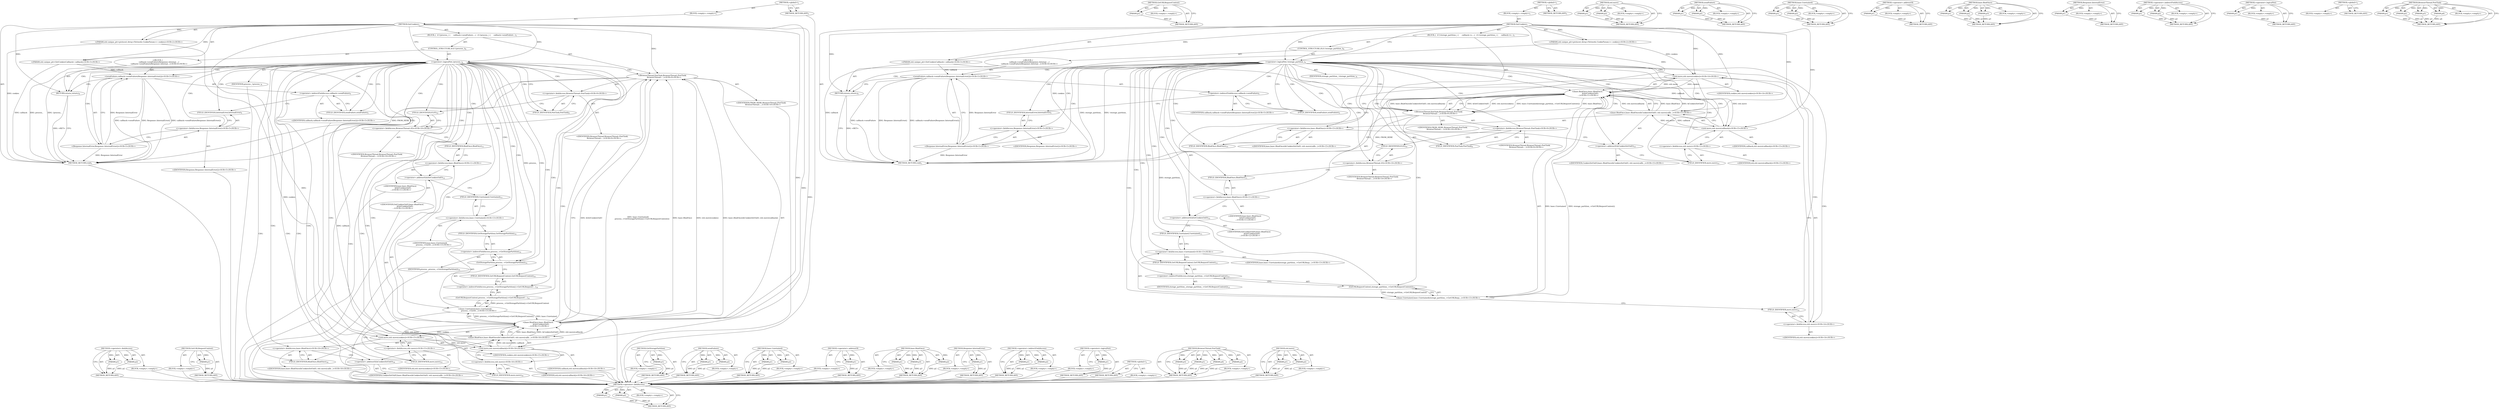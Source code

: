 digraph "BrowserThread.PostTask" {
vulnerable_105 [label=<(METHOD,&lt;operator&gt;.fieldAccess)>];
vulnerable_106 [label=<(PARAM,p1)>];
vulnerable_107 [label=<(PARAM,p2)>];
vulnerable_108 [label=<(BLOCK,&lt;empty&gt;,&lt;empty&gt;)>];
vulnerable_109 [label=<(METHOD_RETURN,ANY)>];
vulnerable_132 [label=<(METHOD,GetURLRequestContext)>];
vulnerable_133 [label=<(PARAM,p1)>];
vulnerable_134 [label=<(BLOCK,&lt;empty&gt;,&lt;empty&gt;)>];
vulnerable_135 [label=<(METHOD_RETURN,ANY)>];
vulnerable_6 [label=<(METHOD,&lt;global&gt;)<SUB>1</SUB>>];
vulnerable_7 [label=<(BLOCK,&lt;empty&gt;,&lt;empty&gt;)<SUB>1</SUB>>];
vulnerable_8 [label=<(METHOD,SetCookies)<SUB>1</SUB>>];
vulnerable_9 [label="<(PARAM,std::unique_ptr&lt;protocol::Array&lt;Network::CookieParam&gt;&gt; cookies)<SUB>2</SUB>>"];
vulnerable_10 [label="<(PARAM,std::unique_ptr&lt;SetCookiesCallback&gt; callback)<SUB>3</SUB>>"];
vulnerable_11 [label=<(BLOCK,{
  if (!process_) {
     callback-&gt;sendFailure...,{
  if (!process_) {
     callback-&gt;sendFailure...)<SUB>3</SUB>>];
vulnerable_12 [label=<(CONTROL_STRUCTURE,IF,if (!process_))<SUB>4</SUB>>];
vulnerable_13 [label=<(&lt;operator&gt;.logicalNot,!process_)<SUB>4</SUB>>];
vulnerable_14 [label=<(IDENTIFIER,process_,!process_)<SUB>4</SUB>>];
vulnerable_15 [label="<(BLOCK,{
     callback-&gt;sendFailure(Response::Internal...,{
     callback-&gt;sendFailure(Response::Internal...)<SUB>4</SUB>>"];
vulnerable_16 [label="<(sendFailure,callback-&gt;sendFailure(Response::InternalError()))<SUB>5</SUB>>"];
vulnerable_17 [label=<(&lt;operator&gt;.indirectFieldAccess,callback-&gt;sendFailure)<SUB>5</SUB>>];
vulnerable_18 [label="<(IDENTIFIER,callback,callback-&gt;sendFailure(Response::InternalError()))<SUB>5</SUB>>"];
vulnerable_19 [label=<(FIELD_IDENTIFIER,sendFailure,sendFailure)<SUB>5</SUB>>];
vulnerable_20 [label="<(Response.InternalError,Response::InternalError())<SUB>5</SUB>>"];
vulnerable_21 [label="<(&lt;operator&gt;.fieldAccess,Response::InternalError)<SUB>5</SUB>>"];
vulnerable_22 [label="<(IDENTIFIER,Response,Response::InternalError())<SUB>5</SUB>>"];
vulnerable_23 [label=<(FIELD_IDENTIFIER,InternalError,InternalError)<SUB>5</SUB>>];
vulnerable_24 [label=<(RETURN,return;,return;)<SUB>6</SUB>>];
vulnerable_25 [label="<(BrowserThread.PostTask,BrowserThread::PostTask(
       BrowserThread::...)<SUB>9</SUB>>"];
vulnerable_26 [label="<(&lt;operator&gt;.fieldAccess,BrowserThread::PostTask)<SUB>9</SUB>>"];
vulnerable_27 [label="<(IDENTIFIER,BrowserThread,BrowserThread::PostTask(
       BrowserThread::...)<SUB>9</SUB>>"];
vulnerable_28 [label=<(FIELD_IDENTIFIER,PostTask,PostTask)<SUB>9</SUB>>];
vulnerable_29 [label="<(&lt;operator&gt;.fieldAccess,BrowserThread::IO)<SUB>10</SUB>>"];
vulnerable_30 [label="<(IDENTIFIER,BrowserThread,BrowserThread::PostTask(
       BrowserThread::...)<SUB>10</SUB>>"];
vulnerable_31 [label=<(FIELD_IDENTIFIER,IO,IO)<SUB>10</SUB>>];
vulnerable_32 [label="<(IDENTIFIER,FROM_HERE,BrowserThread::PostTask(
       BrowserThread::...)<SUB>10</SUB>>"];
vulnerable_33 [label="<(base.BindOnce,base::BindOnce(
           &amp;SetCookiesOnIO,
   ...)<SUB>11</SUB>>"];
vulnerable_34 [label="<(&lt;operator&gt;.fieldAccess,base::BindOnce)<SUB>11</SUB>>"];
vulnerable_35 [label="<(IDENTIFIER,base,base::BindOnce(
           &amp;SetCookiesOnIO,
   ...)<SUB>11</SUB>>"];
vulnerable_36 [label=<(FIELD_IDENTIFIER,BindOnce,BindOnce)<SUB>11</SUB>>];
vulnerable_37 [label=<(&lt;operator&gt;.addressOf,&amp;SetCookiesOnIO)<SUB>12</SUB>>];
vulnerable_38 [label="<(IDENTIFIER,SetCookiesOnIO,base::BindOnce(
           &amp;SetCookiesOnIO,
   ...)<SUB>12</SUB>>"];
vulnerable_39 [label="<(base.Unretained,base::Unretained(
              process_-&gt;GetSt...)<SUB>13</SUB>>"];
vulnerable_40 [label="<(&lt;operator&gt;.fieldAccess,base::Unretained)<SUB>13</SUB>>"];
vulnerable_41 [label="<(IDENTIFIER,base,base::Unretained(
              process_-&gt;GetSt...)<SUB>13</SUB>>"];
vulnerable_42 [label=<(FIELD_IDENTIFIER,Unretained,Unretained)<SUB>13</SUB>>];
vulnerable_43 [label=<(GetURLRequestContext,process_-&gt;GetStoragePartition()-&gt;GetURLRequestC...)<SUB>14</SUB>>];
vulnerable_44 [label=<(&lt;operator&gt;.indirectFieldAccess,process_-&gt;GetStoragePartition()-&gt;GetURLRequestC...)<SUB>14</SUB>>];
vulnerable_45 [label=<(GetStoragePartition,process_-&gt;GetStoragePartition())<SUB>14</SUB>>];
vulnerable_46 [label=<(&lt;operator&gt;.indirectFieldAccess,process_-&gt;GetStoragePartition)<SUB>14</SUB>>];
vulnerable_47 [label=<(IDENTIFIER,process_,process_-&gt;GetStoragePartition())<SUB>14</SUB>>];
vulnerable_48 [label=<(FIELD_IDENTIFIER,GetStoragePartition,GetStoragePartition)<SUB>14</SUB>>];
vulnerable_49 [label=<(FIELD_IDENTIFIER,GetURLRequestContext,GetURLRequestContext)<SUB>14</SUB>>];
vulnerable_50 [label="<(std.move,std::move(cookies))<SUB>15</SUB>>"];
vulnerable_51 [label="<(&lt;operator&gt;.fieldAccess,std::move)<SUB>15</SUB>>"];
vulnerable_52 [label="<(IDENTIFIER,std,std::move(cookies))<SUB>15</SUB>>"];
vulnerable_53 [label=<(FIELD_IDENTIFIER,move,move)<SUB>15</SUB>>];
vulnerable_54 [label="<(IDENTIFIER,cookies,std::move(cookies))<SUB>15</SUB>>"];
vulnerable_55 [label="<(base.BindOnce,base::BindOnce(&amp;CookiesSetOnIO, std::move(callb...)<SUB>16</SUB>>"];
vulnerable_56 [label="<(&lt;operator&gt;.fieldAccess,base::BindOnce)<SUB>16</SUB>>"];
vulnerable_57 [label="<(IDENTIFIER,base,base::BindOnce(&amp;CookiesSetOnIO, std::move(callb...)<SUB>16</SUB>>"];
vulnerable_58 [label=<(FIELD_IDENTIFIER,BindOnce,BindOnce)<SUB>16</SUB>>];
vulnerable_59 [label=<(&lt;operator&gt;.addressOf,&amp;CookiesSetOnIO)<SUB>16</SUB>>];
vulnerable_60 [label="<(IDENTIFIER,CookiesSetOnIO,base::BindOnce(&amp;CookiesSetOnIO, std::move(callb...)<SUB>16</SUB>>"];
vulnerable_61 [label="<(std.move,std::move(callback))<SUB>16</SUB>>"];
vulnerable_62 [label="<(&lt;operator&gt;.fieldAccess,std::move)<SUB>16</SUB>>"];
vulnerable_63 [label="<(IDENTIFIER,std,std::move(callback))<SUB>16</SUB>>"];
vulnerable_64 [label=<(FIELD_IDENTIFIER,move,move)<SUB>16</SUB>>];
vulnerable_65 [label="<(IDENTIFIER,callback,std::move(callback))<SUB>16</SUB>>"];
vulnerable_66 [label=<(METHOD_RETURN,void)<SUB>1</SUB>>];
vulnerable_68 [label=<(METHOD_RETURN,ANY)<SUB>1</SUB>>];
vulnerable_136 [label=<(METHOD,GetStoragePartition)>];
vulnerable_137 [label=<(PARAM,p1)>];
vulnerable_138 [label=<(BLOCK,&lt;empty&gt;,&lt;empty&gt;)>];
vulnerable_139 [label=<(METHOD_RETURN,ANY)>];
vulnerable_91 [label=<(METHOD,sendFailure)>];
vulnerable_92 [label=<(PARAM,p1)>];
vulnerable_93 [label=<(PARAM,p2)>];
vulnerable_94 [label=<(BLOCK,&lt;empty&gt;,&lt;empty&gt;)>];
vulnerable_95 [label=<(METHOD_RETURN,ANY)>];
vulnerable_127 [label=<(METHOD,base.Unretained)>];
vulnerable_128 [label=<(PARAM,p1)>];
vulnerable_129 [label=<(PARAM,p2)>];
vulnerable_130 [label=<(BLOCK,&lt;empty&gt;,&lt;empty&gt;)>];
vulnerable_131 [label=<(METHOD_RETURN,ANY)>];
vulnerable_123 [label=<(METHOD,&lt;operator&gt;.addressOf)>];
vulnerable_124 [label=<(PARAM,p1)>];
vulnerable_125 [label=<(BLOCK,&lt;empty&gt;,&lt;empty&gt;)>];
vulnerable_126 [label=<(METHOD_RETURN,ANY)>];
vulnerable_117 [label=<(METHOD,base.BindOnce)>];
vulnerable_118 [label=<(PARAM,p1)>];
vulnerable_119 [label=<(PARAM,p2)>];
vulnerable_120 [label=<(PARAM,p3)>];
vulnerable_121 [label=<(BLOCK,&lt;empty&gt;,&lt;empty&gt;)>];
vulnerable_122 [label=<(METHOD_RETURN,ANY)>];
vulnerable_101 [label=<(METHOD,Response.InternalError)>];
vulnerable_102 [label=<(PARAM,p1)>];
vulnerable_103 [label=<(BLOCK,&lt;empty&gt;,&lt;empty&gt;)>];
vulnerable_104 [label=<(METHOD_RETURN,ANY)>];
vulnerable_96 [label=<(METHOD,&lt;operator&gt;.indirectFieldAccess)>];
vulnerable_97 [label=<(PARAM,p1)>];
vulnerable_98 [label=<(PARAM,p2)>];
vulnerable_99 [label=<(BLOCK,&lt;empty&gt;,&lt;empty&gt;)>];
vulnerable_100 [label=<(METHOD_RETURN,ANY)>];
vulnerable_87 [label=<(METHOD,&lt;operator&gt;.logicalNot)>];
vulnerable_88 [label=<(PARAM,p1)>];
vulnerable_89 [label=<(BLOCK,&lt;empty&gt;,&lt;empty&gt;)>];
vulnerable_90 [label=<(METHOD_RETURN,ANY)>];
vulnerable_81 [label=<(METHOD,&lt;global&gt;)<SUB>1</SUB>>];
vulnerable_82 [label=<(BLOCK,&lt;empty&gt;,&lt;empty&gt;)>];
vulnerable_83 [label=<(METHOD_RETURN,ANY)>];
vulnerable_110 [label=<(METHOD,BrowserThread.PostTask)>];
vulnerable_111 [label=<(PARAM,p1)>];
vulnerable_112 [label=<(PARAM,p2)>];
vulnerable_113 [label=<(PARAM,p3)>];
vulnerable_114 [label=<(PARAM,p4)>];
vulnerable_115 [label=<(BLOCK,&lt;empty&gt;,&lt;empty&gt;)>];
vulnerable_116 [label=<(METHOD_RETURN,ANY)>];
vulnerable_140 [label=<(METHOD,std.move)>];
vulnerable_141 [label=<(PARAM,p1)>];
vulnerable_142 [label=<(PARAM,p2)>];
vulnerable_143 [label=<(BLOCK,&lt;empty&gt;,&lt;empty&gt;)>];
vulnerable_144 [label=<(METHOD_RETURN,ANY)>];
fixed_102 [label=<(METHOD,&lt;operator&gt;.fieldAccess)>];
fixed_103 [label=<(PARAM,p1)>];
fixed_104 [label=<(PARAM,p2)>];
fixed_105 [label=<(BLOCK,&lt;empty&gt;,&lt;empty&gt;)>];
fixed_106 [label=<(METHOD_RETURN,ANY)>];
fixed_129 [label=<(METHOD,GetURLRequestContext)>];
fixed_130 [label=<(PARAM,p1)>];
fixed_131 [label=<(BLOCK,&lt;empty&gt;,&lt;empty&gt;)>];
fixed_132 [label=<(METHOD_RETURN,ANY)>];
fixed_6 [label=<(METHOD,&lt;global&gt;)<SUB>1</SUB>>];
fixed_7 [label=<(BLOCK,&lt;empty&gt;,&lt;empty&gt;)<SUB>1</SUB>>];
fixed_8 [label=<(METHOD,SetCookies)<SUB>1</SUB>>];
fixed_9 [label="<(PARAM,std::unique_ptr&lt;protocol::Array&lt;Network::CookieParam&gt;&gt; cookies)<SUB>2</SUB>>"];
fixed_10 [label="<(PARAM,std::unique_ptr&lt;SetCookiesCallback&gt; callback)<SUB>3</SUB>>"];
fixed_11 [label=<(BLOCK,{
  if (!storage_partition_) {
     callback-&gt;s...,{
  if (!storage_partition_) {
     callback-&gt;s...)<SUB>3</SUB>>];
fixed_12 [label=<(CONTROL_STRUCTURE,IF,if (!storage_partition_))<SUB>4</SUB>>];
fixed_13 [label=<(&lt;operator&gt;.logicalNot,!storage_partition_)<SUB>4</SUB>>];
fixed_14 [label=<(IDENTIFIER,storage_partition_,!storage_partition_)<SUB>4</SUB>>];
fixed_15 [label="<(BLOCK,{
     callback-&gt;sendFailure(Response::Internal...,{
     callback-&gt;sendFailure(Response::Internal...)<SUB>4</SUB>>"];
fixed_16 [label="<(sendFailure,callback-&gt;sendFailure(Response::InternalError()))<SUB>5</SUB>>"];
fixed_17 [label=<(&lt;operator&gt;.indirectFieldAccess,callback-&gt;sendFailure)<SUB>5</SUB>>];
fixed_18 [label="<(IDENTIFIER,callback,callback-&gt;sendFailure(Response::InternalError()))<SUB>5</SUB>>"];
fixed_19 [label=<(FIELD_IDENTIFIER,sendFailure,sendFailure)<SUB>5</SUB>>];
fixed_20 [label="<(Response.InternalError,Response::InternalError())<SUB>5</SUB>>"];
fixed_21 [label="<(&lt;operator&gt;.fieldAccess,Response::InternalError)<SUB>5</SUB>>"];
fixed_22 [label="<(IDENTIFIER,Response,Response::InternalError())<SUB>5</SUB>>"];
fixed_23 [label=<(FIELD_IDENTIFIER,InternalError,InternalError)<SUB>5</SUB>>];
fixed_24 [label=<(RETURN,return;,return;)<SUB>6</SUB>>];
fixed_25 [label="<(BrowserThread.PostTask,BrowserThread::PostTask(
       BrowserThread::...)<SUB>9</SUB>>"];
fixed_26 [label="<(&lt;operator&gt;.fieldAccess,BrowserThread::PostTask)<SUB>9</SUB>>"];
fixed_27 [label="<(IDENTIFIER,BrowserThread,BrowserThread::PostTask(
       BrowserThread::...)<SUB>9</SUB>>"];
fixed_28 [label=<(FIELD_IDENTIFIER,PostTask,PostTask)<SUB>9</SUB>>];
fixed_29 [label="<(&lt;operator&gt;.fieldAccess,BrowserThread::IO)<SUB>10</SUB>>"];
fixed_30 [label="<(IDENTIFIER,BrowserThread,BrowserThread::PostTask(
       BrowserThread::...)<SUB>10</SUB>>"];
fixed_31 [label=<(FIELD_IDENTIFIER,IO,IO)<SUB>10</SUB>>];
fixed_32 [label="<(IDENTIFIER,FROM_HERE,BrowserThread::PostTask(
       BrowserThread::...)<SUB>10</SUB>>"];
fixed_33 [label="<(base.BindOnce,base::BindOnce(
           &amp;SetCookiesOnIO,
   ...)<SUB>11</SUB>>"];
fixed_34 [label="<(&lt;operator&gt;.fieldAccess,base::BindOnce)<SUB>11</SUB>>"];
fixed_35 [label="<(IDENTIFIER,base,base::BindOnce(
           &amp;SetCookiesOnIO,
   ...)<SUB>11</SUB>>"];
fixed_36 [label=<(FIELD_IDENTIFIER,BindOnce,BindOnce)<SUB>11</SUB>>];
fixed_37 [label=<(&lt;operator&gt;.addressOf,&amp;SetCookiesOnIO)<SUB>12</SUB>>];
fixed_38 [label="<(IDENTIFIER,SetCookiesOnIO,base::BindOnce(
           &amp;SetCookiesOnIO,
   ...)<SUB>12</SUB>>"];
fixed_39 [label="<(base.Unretained,base::Unretained(storage_partition_-&gt;GetURLRequ...)<SUB>13</SUB>>"];
fixed_40 [label="<(&lt;operator&gt;.fieldAccess,base::Unretained)<SUB>13</SUB>>"];
fixed_41 [label="<(IDENTIFIER,base,base::Unretained(storage_partition_-&gt;GetURLRequ...)<SUB>13</SUB>>"];
fixed_42 [label=<(FIELD_IDENTIFIER,Unretained,Unretained)<SUB>13</SUB>>];
fixed_43 [label=<(GetURLRequestContext,storage_partition_-&gt;GetURLRequestContext())<SUB>13</SUB>>];
fixed_44 [label=<(&lt;operator&gt;.indirectFieldAccess,storage_partition_-&gt;GetURLRequestContext)<SUB>13</SUB>>];
fixed_45 [label=<(IDENTIFIER,storage_partition_,storage_partition_-&gt;GetURLRequestContext())<SUB>13</SUB>>];
fixed_46 [label=<(FIELD_IDENTIFIER,GetURLRequestContext,GetURLRequestContext)<SUB>13</SUB>>];
fixed_47 [label="<(std.move,std::move(cookies))<SUB>14</SUB>>"];
fixed_48 [label="<(&lt;operator&gt;.fieldAccess,std::move)<SUB>14</SUB>>"];
fixed_49 [label="<(IDENTIFIER,std,std::move(cookies))<SUB>14</SUB>>"];
fixed_50 [label=<(FIELD_IDENTIFIER,move,move)<SUB>14</SUB>>];
fixed_51 [label="<(IDENTIFIER,cookies,std::move(cookies))<SUB>14</SUB>>"];
fixed_52 [label="<(base.BindOnce,base::BindOnce(&amp;CookiesSetOnIO, std::move(callb...)<SUB>15</SUB>>"];
fixed_53 [label="<(&lt;operator&gt;.fieldAccess,base::BindOnce)<SUB>15</SUB>>"];
fixed_54 [label="<(IDENTIFIER,base,base::BindOnce(&amp;CookiesSetOnIO, std::move(callb...)<SUB>15</SUB>>"];
fixed_55 [label=<(FIELD_IDENTIFIER,BindOnce,BindOnce)<SUB>15</SUB>>];
fixed_56 [label=<(&lt;operator&gt;.addressOf,&amp;CookiesSetOnIO)<SUB>15</SUB>>];
fixed_57 [label="<(IDENTIFIER,CookiesSetOnIO,base::BindOnce(&amp;CookiesSetOnIO, std::move(callb...)<SUB>15</SUB>>"];
fixed_58 [label="<(std.move,std::move(callback))<SUB>15</SUB>>"];
fixed_59 [label="<(&lt;operator&gt;.fieldAccess,std::move)<SUB>15</SUB>>"];
fixed_60 [label="<(IDENTIFIER,std,std::move(callback))<SUB>15</SUB>>"];
fixed_61 [label=<(FIELD_IDENTIFIER,move,move)<SUB>15</SUB>>];
fixed_62 [label="<(IDENTIFIER,callback,std::move(callback))<SUB>15</SUB>>"];
fixed_63 [label=<(METHOD_RETURN,void)<SUB>1</SUB>>];
fixed_65 [label=<(METHOD_RETURN,ANY)<SUB>1</SUB>>];
fixed_133 [label=<(METHOD,std.move)>];
fixed_134 [label=<(PARAM,p1)>];
fixed_135 [label=<(PARAM,p2)>];
fixed_136 [label=<(BLOCK,&lt;empty&gt;,&lt;empty&gt;)>];
fixed_137 [label=<(METHOD_RETURN,ANY)>];
fixed_88 [label=<(METHOD,sendFailure)>];
fixed_89 [label=<(PARAM,p1)>];
fixed_90 [label=<(PARAM,p2)>];
fixed_91 [label=<(BLOCK,&lt;empty&gt;,&lt;empty&gt;)>];
fixed_92 [label=<(METHOD_RETURN,ANY)>];
fixed_124 [label=<(METHOD,base.Unretained)>];
fixed_125 [label=<(PARAM,p1)>];
fixed_126 [label=<(PARAM,p2)>];
fixed_127 [label=<(BLOCK,&lt;empty&gt;,&lt;empty&gt;)>];
fixed_128 [label=<(METHOD_RETURN,ANY)>];
fixed_120 [label=<(METHOD,&lt;operator&gt;.addressOf)>];
fixed_121 [label=<(PARAM,p1)>];
fixed_122 [label=<(BLOCK,&lt;empty&gt;,&lt;empty&gt;)>];
fixed_123 [label=<(METHOD_RETURN,ANY)>];
fixed_114 [label=<(METHOD,base.BindOnce)>];
fixed_115 [label=<(PARAM,p1)>];
fixed_116 [label=<(PARAM,p2)>];
fixed_117 [label=<(PARAM,p3)>];
fixed_118 [label=<(BLOCK,&lt;empty&gt;,&lt;empty&gt;)>];
fixed_119 [label=<(METHOD_RETURN,ANY)>];
fixed_98 [label=<(METHOD,Response.InternalError)>];
fixed_99 [label=<(PARAM,p1)>];
fixed_100 [label=<(BLOCK,&lt;empty&gt;,&lt;empty&gt;)>];
fixed_101 [label=<(METHOD_RETURN,ANY)>];
fixed_93 [label=<(METHOD,&lt;operator&gt;.indirectFieldAccess)>];
fixed_94 [label=<(PARAM,p1)>];
fixed_95 [label=<(PARAM,p2)>];
fixed_96 [label=<(BLOCK,&lt;empty&gt;,&lt;empty&gt;)>];
fixed_97 [label=<(METHOD_RETURN,ANY)>];
fixed_84 [label=<(METHOD,&lt;operator&gt;.logicalNot)>];
fixed_85 [label=<(PARAM,p1)>];
fixed_86 [label=<(BLOCK,&lt;empty&gt;,&lt;empty&gt;)>];
fixed_87 [label=<(METHOD_RETURN,ANY)>];
fixed_78 [label=<(METHOD,&lt;global&gt;)<SUB>1</SUB>>];
fixed_79 [label=<(BLOCK,&lt;empty&gt;,&lt;empty&gt;)>];
fixed_80 [label=<(METHOD_RETURN,ANY)>];
fixed_107 [label=<(METHOD,BrowserThread.PostTask)>];
fixed_108 [label=<(PARAM,p1)>];
fixed_109 [label=<(PARAM,p2)>];
fixed_110 [label=<(PARAM,p3)>];
fixed_111 [label=<(PARAM,p4)>];
fixed_112 [label=<(BLOCK,&lt;empty&gt;,&lt;empty&gt;)>];
fixed_113 [label=<(METHOD_RETURN,ANY)>];
vulnerable_105 -> vulnerable_106  [key=0, label="AST: "];
vulnerable_105 -> vulnerable_106  [key=1, label="DDG: "];
vulnerable_105 -> vulnerable_108  [key=0, label="AST: "];
vulnerable_105 -> vulnerable_107  [key=0, label="AST: "];
vulnerable_105 -> vulnerable_107  [key=1, label="DDG: "];
vulnerable_105 -> vulnerable_109  [key=0, label="AST: "];
vulnerable_105 -> vulnerable_109  [key=1, label="CFG: "];
vulnerable_106 -> vulnerable_109  [key=0, label="DDG: p1"];
vulnerable_107 -> vulnerable_109  [key=0, label="DDG: p2"];
vulnerable_108 -> fixed_102  [key=0];
vulnerable_109 -> fixed_102  [key=0];
vulnerable_132 -> vulnerable_133  [key=0, label="AST: "];
vulnerable_132 -> vulnerable_133  [key=1, label="DDG: "];
vulnerable_132 -> vulnerable_134  [key=0, label="AST: "];
vulnerable_132 -> vulnerable_135  [key=0, label="AST: "];
vulnerable_132 -> vulnerable_135  [key=1, label="CFG: "];
vulnerable_133 -> vulnerable_135  [key=0, label="DDG: p1"];
vulnerable_134 -> fixed_102  [key=0];
vulnerable_135 -> fixed_102  [key=0];
vulnerable_6 -> vulnerable_7  [key=0, label="AST: "];
vulnerable_6 -> vulnerable_68  [key=0, label="AST: "];
vulnerable_6 -> vulnerable_68  [key=1, label="CFG: "];
vulnerable_7 -> vulnerable_8  [key=0, label="AST: "];
vulnerable_8 -> vulnerable_9  [key=0, label="AST: "];
vulnerable_8 -> vulnerable_9  [key=1, label="DDG: "];
vulnerable_8 -> vulnerable_10  [key=0, label="AST: "];
vulnerable_8 -> vulnerable_10  [key=1, label="DDG: "];
vulnerable_8 -> vulnerable_11  [key=0, label="AST: "];
vulnerable_8 -> vulnerable_66  [key=0, label="AST: "];
vulnerable_8 -> vulnerable_13  [key=0, label="CFG: "];
vulnerable_8 -> vulnerable_13  [key=1, label="DDG: "];
vulnerable_8 -> vulnerable_25  [key=0, label="DDG: "];
vulnerable_8 -> vulnerable_24  [key=0, label="DDG: "];
vulnerable_8 -> vulnerable_33  [key=0, label="DDG: "];
vulnerable_8 -> vulnerable_50  [key=0, label="DDG: "];
vulnerable_8 -> vulnerable_55  [key=0, label="DDG: "];
vulnerable_8 -> vulnerable_61  [key=0, label="DDG: "];
vulnerable_9 -> vulnerable_66  [key=0, label="DDG: cookies"];
vulnerable_9 -> vulnerable_50  [key=0, label="DDG: cookies"];
vulnerable_10 -> vulnerable_66  [key=0, label="DDG: callback"];
vulnerable_10 -> vulnerable_16  [key=0, label="DDG: callback"];
vulnerable_10 -> vulnerable_61  [key=0, label="DDG: callback"];
vulnerable_11 -> vulnerable_12  [key=0, label="AST: "];
vulnerable_11 -> vulnerable_25  [key=0, label="AST: "];
vulnerable_12 -> vulnerable_13  [key=0, label="AST: "];
vulnerable_12 -> vulnerable_15  [key=0, label="AST: "];
vulnerable_13 -> vulnerable_14  [key=0, label="AST: "];
vulnerable_13 -> vulnerable_19  [key=0, label="CFG: "];
vulnerable_13 -> vulnerable_19  [key=1, label="CDG: "];
vulnerable_13 -> vulnerable_28  [key=0, label="CFG: "];
vulnerable_13 -> vulnerable_28  [key=1, label="CDG: "];
vulnerable_13 -> vulnerable_66  [key=0, label="DDG: process_"];
vulnerable_13 -> vulnerable_66  [key=1, label="DDG: !process_"];
vulnerable_13 -> vulnerable_45  [key=0, label="DDG: process_"];
vulnerable_13 -> vulnerable_45  [key=1, label="CDG: "];
vulnerable_13 -> vulnerable_17  [key=0, label="CDG: "];
vulnerable_13 -> vulnerable_34  [key=0, label="CDG: "];
vulnerable_13 -> vulnerable_21  [key=0, label="CDG: "];
vulnerable_13 -> vulnerable_48  [key=0, label="CDG: "];
vulnerable_13 -> vulnerable_49  [key=0, label="CDG: "];
vulnerable_13 -> vulnerable_26  [key=0, label="CDG: "];
vulnerable_13 -> vulnerable_64  [key=0, label="CDG: "];
vulnerable_13 -> vulnerable_42  [key=0, label="CDG: "];
vulnerable_13 -> vulnerable_51  [key=0, label="CDG: "];
vulnerable_13 -> vulnerable_37  [key=0, label="CDG: "];
vulnerable_13 -> vulnerable_46  [key=0, label="CDG: "];
vulnerable_13 -> vulnerable_20  [key=0, label="CDG: "];
vulnerable_13 -> vulnerable_25  [key=0, label="CDG: "];
vulnerable_13 -> vulnerable_56  [key=0, label="CDG: "];
vulnerable_13 -> vulnerable_40  [key=0, label="CDG: "];
vulnerable_13 -> vulnerable_29  [key=0, label="CDG: "];
vulnerable_13 -> vulnerable_50  [key=0, label="CDG: "];
vulnerable_13 -> vulnerable_59  [key=0, label="CDG: "];
vulnerable_13 -> vulnerable_44  [key=0, label="CDG: "];
vulnerable_13 -> vulnerable_43  [key=0, label="CDG: "];
vulnerable_13 -> vulnerable_24  [key=0, label="CDG: "];
vulnerable_13 -> vulnerable_16  [key=0, label="CDG: "];
vulnerable_13 -> vulnerable_58  [key=0, label="CDG: "];
vulnerable_13 -> vulnerable_33  [key=0, label="CDG: "];
vulnerable_13 -> vulnerable_61  [key=0, label="CDG: "];
vulnerable_13 -> vulnerable_23  [key=0, label="CDG: "];
vulnerable_13 -> vulnerable_36  [key=0, label="CDG: "];
vulnerable_13 -> vulnerable_53  [key=0, label="CDG: "];
vulnerable_13 -> vulnerable_55  [key=0, label="CDG: "];
vulnerable_13 -> vulnerable_62  [key=0, label="CDG: "];
vulnerable_13 -> vulnerable_39  [key=0, label="CDG: "];
vulnerable_13 -> vulnerable_31  [key=0, label="CDG: "];
vulnerable_14 -> fixed_102  [key=0];
vulnerable_15 -> vulnerable_16  [key=0, label="AST: "];
vulnerable_15 -> vulnerable_24  [key=0, label="AST: "];
vulnerable_16 -> vulnerable_17  [key=0, label="AST: "];
vulnerable_16 -> vulnerable_20  [key=0, label="AST: "];
vulnerable_16 -> vulnerable_24  [key=0, label="CFG: "];
vulnerable_16 -> vulnerable_66  [key=0, label="DDG: callback-&gt;sendFailure"];
vulnerable_16 -> vulnerable_66  [key=1, label="DDG: Response::InternalError()"];
vulnerable_16 -> vulnerable_66  [key=2, label="DDG: callback-&gt;sendFailure(Response::InternalError())"];
vulnerable_17 -> vulnerable_18  [key=0, label="AST: "];
vulnerable_17 -> vulnerable_19  [key=0, label="AST: "];
vulnerable_17 -> vulnerable_23  [key=0, label="CFG: "];
vulnerable_18 -> fixed_102  [key=0];
vulnerable_19 -> vulnerable_17  [key=0, label="CFG: "];
vulnerable_20 -> vulnerable_21  [key=0, label="AST: "];
vulnerable_20 -> vulnerable_16  [key=0, label="CFG: "];
vulnerable_20 -> vulnerable_16  [key=1, label="DDG: Response::InternalError"];
vulnerable_20 -> vulnerable_66  [key=0, label="DDG: Response::InternalError"];
vulnerable_21 -> vulnerable_22  [key=0, label="AST: "];
vulnerable_21 -> vulnerable_23  [key=0, label="AST: "];
vulnerable_21 -> vulnerable_20  [key=0, label="CFG: "];
vulnerable_22 -> fixed_102  [key=0];
vulnerable_23 -> vulnerable_21  [key=0, label="CFG: "];
vulnerable_24 -> vulnerable_66  [key=0, label="CFG: "];
vulnerable_24 -> vulnerable_66  [key=1, label="DDG: &lt;RET&gt;"];
vulnerable_25 -> vulnerable_26  [key=0, label="AST: "];
vulnerable_25 -> vulnerable_29  [key=0, label="AST: "];
vulnerable_25 -> vulnerable_32  [key=0, label="AST: "];
vulnerable_25 -> vulnerable_33  [key=0, label="AST: "];
vulnerable_25 -> vulnerable_66  [key=0, label="CFG: "];
vulnerable_25 -> vulnerable_66  [key=1, label="DDG: FROM_HERE"];
vulnerable_26 -> vulnerable_27  [key=0, label="AST: "];
vulnerable_26 -> vulnerable_28  [key=0, label="AST: "];
vulnerable_26 -> vulnerable_31  [key=0, label="CFG: "];
vulnerable_27 -> fixed_102  [key=0];
vulnerable_28 -> vulnerable_26  [key=0, label="CFG: "];
vulnerable_29 -> vulnerable_30  [key=0, label="AST: "];
vulnerable_29 -> vulnerable_31  [key=0, label="AST: "];
vulnerable_29 -> vulnerable_36  [key=0, label="CFG: "];
vulnerable_30 -> fixed_102  [key=0];
vulnerable_31 -> vulnerable_29  [key=0, label="CFG: "];
vulnerable_32 -> fixed_102  [key=0];
vulnerable_33 -> vulnerable_34  [key=0, label="AST: "];
vulnerable_33 -> vulnerable_37  [key=0, label="AST: "];
vulnerable_33 -> vulnerable_39  [key=0, label="AST: "];
vulnerable_33 -> vulnerable_50  [key=0, label="AST: "];
vulnerable_33 -> vulnerable_55  [key=0, label="AST: "];
vulnerable_33 -> vulnerable_25  [key=0, label="CFG: "];
vulnerable_33 -> vulnerable_25  [key=1, label="DDG: &amp;SetCookiesOnIO"];
vulnerable_33 -> vulnerable_25  [key=2, label="DDG: base::Unretained(
              process_-&gt;GetStoragePartition()-&gt;GetURLRequestContext())"];
vulnerable_33 -> vulnerable_25  [key=3, label="DDG: base::BindOnce"];
vulnerable_33 -> vulnerable_25  [key=4, label="DDG: std::move(cookies)"];
vulnerable_33 -> vulnerable_25  [key=5, label="DDG: base::BindOnce(&amp;CookiesSetOnIO, std::move(callback))"];
vulnerable_34 -> vulnerable_35  [key=0, label="AST: "];
vulnerable_34 -> vulnerable_36  [key=0, label="AST: "];
vulnerable_34 -> vulnerable_37  [key=0, label="CFG: "];
vulnerable_35 -> fixed_102  [key=0];
vulnerable_36 -> vulnerable_34  [key=0, label="CFG: "];
vulnerable_37 -> vulnerable_38  [key=0, label="AST: "];
vulnerable_37 -> vulnerable_42  [key=0, label="CFG: "];
vulnerable_38 -> fixed_102  [key=0];
vulnerable_39 -> vulnerable_40  [key=0, label="AST: "];
vulnerable_39 -> vulnerable_43  [key=0, label="AST: "];
vulnerable_39 -> vulnerable_53  [key=0, label="CFG: "];
vulnerable_39 -> vulnerable_33  [key=0, label="DDG: base::Unretained"];
vulnerable_39 -> vulnerable_33  [key=1, label="DDG: process_-&gt;GetStoragePartition()-&gt;GetURLRequestContext()"];
vulnerable_40 -> vulnerable_41  [key=0, label="AST: "];
vulnerable_40 -> vulnerable_42  [key=0, label="AST: "];
vulnerable_40 -> vulnerable_48  [key=0, label="CFG: "];
vulnerable_41 -> fixed_102  [key=0];
vulnerable_42 -> vulnerable_40  [key=0, label="CFG: "];
vulnerable_43 -> vulnerable_44  [key=0, label="AST: "];
vulnerable_43 -> vulnerable_39  [key=0, label="CFG: "];
vulnerable_43 -> vulnerable_39  [key=1, label="DDG: process_-&gt;GetStoragePartition()-&gt;GetURLRequestContext"];
vulnerable_44 -> vulnerable_45  [key=0, label="AST: "];
vulnerable_44 -> vulnerable_49  [key=0, label="AST: "];
vulnerable_44 -> vulnerable_43  [key=0, label="CFG: "];
vulnerable_45 -> vulnerable_46  [key=0, label="AST: "];
vulnerable_45 -> vulnerable_49  [key=0, label="CFG: "];
vulnerable_46 -> vulnerable_47  [key=0, label="AST: "];
vulnerable_46 -> vulnerable_48  [key=0, label="AST: "];
vulnerable_46 -> vulnerable_45  [key=0, label="CFG: "];
vulnerable_47 -> fixed_102  [key=0];
vulnerable_48 -> vulnerable_46  [key=0, label="CFG: "];
vulnerable_49 -> vulnerable_44  [key=0, label="CFG: "];
vulnerable_50 -> vulnerable_51  [key=0, label="AST: "];
vulnerable_50 -> vulnerable_54  [key=0, label="AST: "];
vulnerable_50 -> vulnerable_58  [key=0, label="CFG: "];
vulnerable_50 -> vulnerable_33  [key=0, label="DDG: std::move"];
vulnerable_50 -> vulnerable_33  [key=1, label="DDG: cookies"];
vulnerable_50 -> vulnerable_61  [key=0, label="DDG: std::move"];
vulnerable_51 -> vulnerable_52  [key=0, label="AST: "];
vulnerable_51 -> vulnerable_53  [key=0, label="AST: "];
vulnerable_51 -> vulnerable_50  [key=0, label="CFG: "];
vulnerable_52 -> fixed_102  [key=0];
vulnerable_53 -> vulnerable_51  [key=0, label="CFG: "];
vulnerable_54 -> fixed_102  [key=0];
vulnerable_55 -> vulnerable_56  [key=0, label="AST: "];
vulnerable_55 -> vulnerable_59  [key=0, label="AST: "];
vulnerable_55 -> vulnerable_61  [key=0, label="AST: "];
vulnerable_55 -> vulnerable_33  [key=0, label="CFG: "];
vulnerable_55 -> vulnerable_33  [key=1, label="DDG: base::BindOnce"];
vulnerable_55 -> vulnerable_33  [key=2, label="DDG: &amp;CookiesSetOnIO"];
vulnerable_55 -> vulnerable_33  [key=3, label="DDG: std::move(callback)"];
vulnerable_56 -> vulnerable_57  [key=0, label="AST: "];
vulnerable_56 -> vulnerable_58  [key=0, label="AST: "];
vulnerable_56 -> vulnerable_59  [key=0, label="CFG: "];
vulnerable_57 -> fixed_102  [key=0];
vulnerable_58 -> vulnerable_56  [key=0, label="CFG: "];
vulnerable_59 -> vulnerable_60  [key=0, label="AST: "];
vulnerable_59 -> vulnerable_64  [key=0, label="CFG: "];
vulnerable_60 -> fixed_102  [key=0];
vulnerable_61 -> vulnerable_62  [key=0, label="AST: "];
vulnerable_61 -> vulnerable_65  [key=0, label="AST: "];
vulnerable_61 -> vulnerable_55  [key=0, label="CFG: "];
vulnerable_61 -> vulnerable_55  [key=1, label="DDG: std::move"];
vulnerable_61 -> vulnerable_55  [key=2, label="DDG: callback"];
vulnerable_62 -> vulnerable_63  [key=0, label="AST: "];
vulnerable_62 -> vulnerable_64  [key=0, label="AST: "];
vulnerable_62 -> vulnerable_61  [key=0, label="CFG: "];
vulnerable_63 -> fixed_102  [key=0];
vulnerable_64 -> vulnerable_62  [key=0, label="CFG: "];
vulnerable_65 -> fixed_102  [key=0];
vulnerable_66 -> fixed_102  [key=0];
vulnerable_68 -> fixed_102  [key=0];
vulnerable_136 -> vulnerable_137  [key=0, label="AST: "];
vulnerable_136 -> vulnerable_137  [key=1, label="DDG: "];
vulnerable_136 -> vulnerable_138  [key=0, label="AST: "];
vulnerable_136 -> vulnerable_139  [key=0, label="AST: "];
vulnerable_136 -> vulnerable_139  [key=1, label="CFG: "];
vulnerable_137 -> vulnerable_139  [key=0, label="DDG: p1"];
vulnerable_138 -> fixed_102  [key=0];
vulnerable_139 -> fixed_102  [key=0];
vulnerable_91 -> vulnerable_92  [key=0, label="AST: "];
vulnerable_91 -> vulnerable_92  [key=1, label="DDG: "];
vulnerable_91 -> vulnerable_94  [key=0, label="AST: "];
vulnerable_91 -> vulnerable_93  [key=0, label="AST: "];
vulnerable_91 -> vulnerable_93  [key=1, label="DDG: "];
vulnerable_91 -> vulnerable_95  [key=0, label="AST: "];
vulnerable_91 -> vulnerable_95  [key=1, label="CFG: "];
vulnerable_92 -> vulnerable_95  [key=0, label="DDG: p1"];
vulnerable_93 -> vulnerable_95  [key=0, label="DDG: p2"];
vulnerable_94 -> fixed_102  [key=0];
vulnerable_95 -> fixed_102  [key=0];
vulnerable_127 -> vulnerable_128  [key=0, label="AST: "];
vulnerable_127 -> vulnerable_128  [key=1, label="DDG: "];
vulnerable_127 -> vulnerable_130  [key=0, label="AST: "];
vulnerable_127 -> vulnerable_129  [key=0, label="AST: "];
vulnerable_127 -> vulnerable_129  [key=1, label="DDG: "];
vulnerable_127 -> vulnerable_131  [key=0, label="AST: "];
vulnerable_127 -> vulnerable_131  [key=1, label="CFG: "];
vulnerable_128 -> vulnerable_131  [key=0, label="DDG: p1"];
vulnerable_129 -> vulnerable_131  [key=0, label="DDG: p2"];
vulnerable_130 -> fixed_102  [key=0];
vulnerable_131 -> fixed_102  [key=0];
vulnerable_123 -> vulnerable_124  [key=0, label="AST: "];
vulnerable_123 -> vulnerable_124  [key=1, label="DDG: "];
vulnerable_123 -> vulnerable_125  [key=0, label="AST: "];
vulnerable_123 -> vulnerable_126  [key=0, label="AST: "];
vulnerable_123 -> vulnerable_126  [key=1, label="CFG: "];
vulnerable_124 -> vulnerable_126  [key=0, label="DDG: p1"];
vulnerable_125 -> fixed_102  [key=0];
vulnerable_126 -> fixed_102  [key=0];
vulnerable_117 -> vulnerable_118  [key=0, label="AST: "];
vulnerable_117 -> vulnerable_118  [key=1, label="DDG: "];
vulnerable_117 -> vulnerable_121  [key=0, label="AST: "];
vulnerable_117 -> vulnerable_119  [key=0, label="AST: "];
vulnerable_117 -> vulnerable_119  [key=1, label="DDG: "];
vulnerable_117 -> vulnerable_122  [key=0, label="AST: "];
vulnerable_117 -> vulnerable_122  [key=1, label="CFG: "];
vulnerable_117 -> vulnerable_120  [key=0, label="AST: "];
vulnerable_117 -> vulnerable_120  [key=1, label="DDG: "];
vulnerable_118 -> vulnerable_122  [key=0, label="DDG: p1"];
vulnerable_119 -> vulnerable_122  [key=0, label="DDG: p2"];
vulnerable_120 -> vulnerable_122  [key=0, label="DDG: p3"];
vulnerable_121 -> fixed_102  [key=0];
vulnerable_122 -> fixed_102  [key=0];
vulnerable_101 -> vulnerable_102  [key=0, label="AST: "];
vulnerable_101 -> vulnerable_102  [key=1, label="DDG: "];
vulnerable_101 -> vulnerable_103  [key=0, label="AST: "];
vulnerable_101 -> vulnerable_104  [key=0, label="AST: "];
vulnerable_101 -> vulnerable_104  [key=1, label="CFG: "];
vulnerable_102 -> vulnerable_104  [key=0, label="DDG: p1"];
vulnerable_103 -> fixed_102  [key=0];
vulnerable_104 -> fixed_102  [key=0];
vulnerable_96 -> vulnerable_97  [key=0, label="AST: "];
vulnerable_96 -> vulnerable_97  [key=1, label="DDG: "];
vulnerable_96 -> vulnerable_99  [key=0, label="AST: "];
vulnerable_96 -> vulnerable_98  [key=0, label="AST: "];
vulnerable_96 -> vulnerable_98  [key=1, label="DDG: "];
vulnerable_96 -> vulnerable_100  [key=0, label="AST: "];
vulnerable_96 -> vulnerable_100  [key=1, label="CFG: "];
vulnerable_97 -> vulnerable_100  [key=0, label="DDG: p1"];
vulnerable_98 -> vulnerable_100  [key=0, label="DDG: p2"];
vulnerable_99 -> fixed_102  [key=0];
vulnerable_100 -> fixed_102  [key=0];
vulnerable_87 -> vulnerable_88  [key=0, label="AST: "];
vulnerable_87 -> vulnerable_88  [key=1, label="DDG: "];
vulnerable_87 -> vulnerable_89  [key=0, label="AST: "];
vulnerable_87 -> vulnerable_90  [key=0, label="AST: "];
vulnerable_87 -> vulnerable_90  [key=1, label="CFG: "];
vulnerable_88 -> vulnerable_90  [key=0, label="DDG: p1"];
vulnerable_89 -> fixed_102  [key=0];
vulnerable_90 -> fixed_102  [key=0];
vulnerable_81 -> vulnerable_82  [key=0, label="AST: "];
vulnerable_81 -> vulnerable_83  [key=0, label="AST: "];
vulnerable_81 -> vulnerable_83  [key=1, label="CFG: "];
vulnerable_82 -> fixed_102  [key=0];
vulnerable_83 -> fixed_102  [key=0];
vulnerable_110 -> vulnerable_111  [key=0, label="AST: "];
vulnerable_110 -> vulnerable_111  [key=1, label="DDG: "];
vulnerable_110 -> vulnerable_115  [key=0, label="AST: "];
vulnerable_110 -> vulnerable_112  [key=0, label="AST: "];
vulnerable_110 -> vulnerable_112  [key=1, label="DDG: "];
vulnerable_110 -> vulnerable_116  [key=0, label="AST: "];
vulnerable_110 -> vulnerable_116  [key=1, label="CFG: "];
vulnerable_110 -> vulnerable_113  [key=0, label="AST: "];
vulnerable_110 -> vulnerable_113  [key=1, label="DDG: "];
vulnerable_110 -> vulnerable_114  [key=0, label="AST: "];
vulnerable_110 -> vulnerable_114  [key=1, label="DDG: "];
vulnerable_111 -> vulnerable_116  [key=0, label="DDG: p1"];
vulnerable_112 -> vulnerable_116  [key=0, label="DDG: p2"];
vulnerable_113 -> vulnerable_116  [key=0, label="DDG: p3"];
vulnerable_114 -> vulnerable_116  [key=0, label="DDG: p4"];
vulnerable_115 -> fixed_102  [key=0];
vulnerable_116 -> fixed_102  [key=0];
vulnerable_140 -> vulnerable_141  [key=0, label="AST: "];
vulnerable_140 -> vulnerable_141  [key=1, label="DDG: "];
vulnerable_140 -> vulnerable_143  [key=0, label="AST: "];
vulnerable_140 -> vulnerable_142  [key=0, label="AST: "];
vulnerable_140 -> vulnerable_142  [key=1, label="DDG: "];
vulnerable_140 -> vulnerable_144  [key=0, label="AST: "];
vulnerable_140 -> vulnerable_144  [key=1, label="CFG: "];
vulnerable_141 -> vulnerable_144  [key=0, label="DDG: p1"];
vulnerable_142 -> vulnerable_144  [key=0, label="DDG: p2"];
vulnerable_143 -> fixed_102  [key=0];
vulnerable_144 -> fixed_102  [key=0];
fixed_102 -> fixed_103  [key=0, label="AST: "];
fixed_102 -> fixed_103  [key=1, label="DDG: "];
fixed_102 -> fixed_105  [key=0, label="AST: "];
fixed_102 -> fixed_104  [key=0, label="AST: "];
fixed_102 -> fixed_104  [key=1, label="DDG: "];
fixed_102 -> fixed_106  [key=0, label="AST: "];
fixed_102 -> fixed_106  [key=1, label="CFG: "];
fixed_103 -> fixed_106  [key=0, label="DDG: p1"];
fixed_104 -> fixed_106  [key=0, label="DDG: p2"];
fixed_129 -> fixed_130  [key=0, label="AST: "];
fixed_129 -> fixed_130  [key=1, label="DDG: "];
fixed_129 -> fixed_131  [key=0, label="AST: "];
fixed_129 -> fixed_132  [key=0, label="AST: "];
fixed_129 -> fixed_132  [key=1, label="CFG: "];
fixed_130 -> fixed_132  [key=0, label="DDG: p1"];
fixed_6 -> fixed_7  [key=0, label="AST: "];
fixed_6 -> fixed_65  [key=0, label="AST: "];
fixed_6 -> fixed_65  [key=1, label="CFG: "];
fixed_7 -> fixed_8  [key=0, label="AST: "];
fixed_8 -> fixed_9  [key=0, label="AST: "];
fixed_8 -> fixed_9  [key=1, label="DDG: "];
fixed_8 -> fixed_10  [key=0, label="AST: "];
fixed_8 -> fixed_10  [key=1, label="DDG: "];
fixed_8 -> fixed_11  [key=0, label="AST: "];
fixed_8 -> fixed_63  [key=0, label="AST: "];
fixed_8 -> fixed_13  [key=0, label="CFG: "];
fixed_8 -> fixed_13  [key=1, label="DDG: "];
fixed_8 -> fixed_25  [key=0, label="DDG: "];
fixed_8 -> fixed_24  [key=0, label="DDG: "];
fixed_8 -> fixed_33  [key=0, label="DDG: "];
fixed_8 -> fixed_47  [key=0, label="DDG: "];
fixed_8 -> fixed_52  [key=0, label="DDG: "];
fixed_8 -> fixed_58  [key=0, label="DDG: "];
fixed_9 -> fixed_63  [key=0, label="DDG: cookies"];
fixed_9 -> fixed_47  [key=0, label="DDG: cookies"];
fixed_10 -> fixed_63  [key=0, label="DDG: callback"];
fixed_10 -> fixed_16  [key=0, label="DDG: callback"];
fixed_10 -> fixed_58  [key=0, label="DDG: callback"];
fixed_11 -> fixed_12  [key=0, label="AST: "];
fixed_11 -> fixed_25  [key=0, label="AST: "];
fixed_12 -> fixed_13  [key=0, label="AST: "];
fixed_12 -> fixed_15  [key=0, label="AST: "];
fixed_13 -> fixed_14  [key=0, label="AST: "];
fixed_13 -> fixed_19  [key=0, label="CFG: "];
fixed_13 -> fixed_19  [key=1, label="CDG: "];
fixed_13 -> fixed_28  [key=0, label="CFG: "];
fixed_13 -> fixed_28  [key=1, label="CDG: "];
fixed_13 -> fixed_63  [key=0, label="DDG: storage_partition_"];
fixed_13 -> fixed_63  [key=1, label="DDG: !storage_partition_"];
fixed_13 -> fixed_43  [key=0, label="DDG: storage_partition_"];
fixed_13 -> fixed_43  [key=1, label="CDG: "];
fixed_13 -> fixed_24  [key=0, label="CDG: "];
fixed_13 -> fixed_16  [key=0, label="CDG: "];
fixed_13 -> fixed_17  [key=0, label="CDG: "];
fixed_13 -> fixed_47  [key=0, label="CDG: "];
fixed_13 -> fixed_34  [key=0, label="CDG: "];
fixed_13 -> fixed_21  [key=0, label="CDG: "];
fixed_13 -> fixed_48  [key=0, label="CDG: "];
fixed_13 -> fixed_58  [key=0, label="CDG: "];
fixed_13 -> fixed_33  [key=0, label="CDG: "];
fixed_13 -> fixed_61  [key=0, label="CDG: "];
fixed_13 -> fixed_26  [key=0, label="CDG: "];
fixed_13 -> fixed_42  [key=0, label="CDG: "];
fixed_13 -> fixed_23  [key=0, label="CDG: "];
fixed_13 -> fixed_36  [key=0, label="CDG: "];
fixed_13 -> fixed_52  [key=0, label="CDG: "];
fixed_13 -> fixed_37  [key=0, label="CDG: "];
fixed_13 -> fixed_46  [key=0, label="CDG: "];
fixed_13 -> fixed_53  [key=0, label="CDG: "];
fixed_13 -> fixed_20  [key=0, label="CDG: "];
fixed_13 -> fixed_25  [key=0, label="CDG: "];
fixed_13 -> fixed_56  [key=0, label="CDG: "];
fixed_13 -> fixed_40  [key=0, label="CDG: "];
fixed_13 -> fixed_29  [key=0, label="CDG: "];
fixed_13 -> fixed_50  [key=0, label="CDG: "];
fixed_13 -> fixed_59  [key=0, label="CDG: "];
fixed_13 -> fixed_44  [key=0, label="CDG: "];
fixed_13 -> fixed_55  [key=0, label="CDG: "];
fixed_13 -> fixed_39  [key=0, label="CDG: "];
fixed_13 -> fixed_31  [key=0, label="CDG: "];
fixed_15 -> fixed_16  [key=0, label="AST: "];
fixed_15 -> fixed_24  [key=0, label="AST: "];
fixed_16 -> fixed_17  [key=0, label="AST: "];
fixed_16 -> fixed_20  [key=0, label="AST: "];
fixed_16 -> fixed_24  [key=0, label="CFG: "];
fixed_16 -> fixed_63  [key=0, label="DDG: callback-&gt;sendFailure"];
fixed_16 -> fixed_63  [key=1, label="DDG: Response::InternalError()"];
fixed_16 -> fixed_63  [key=2, label="DDG: callback-&gt;sendFailure(Response::InternalError())"];
fixed_17 -> fixed_18  [key=0, label="AST: "];
fixed_17 -> fixed_19  [key=0, label="AST: "];
fixed_17 -> fixed_23  [key=0, label="CFG: "];
fixed_19 -> fixed_17  [key=0, label="CFG: "];
fixed_20 -> fixed_21  [key=0, label="AST: "];
fixed_20 -> fixed_16  [key=0, label="CFG: "];
fixed_20 -> fixed_16  [key=1, label="DDG: Response::InternalError"];
fixed_20 -> fixed_63  [key=0, label="DDG: Response::InternalError"];
fixed_21 -> fixed_22  [key=0, label="AST: "];
fixed_21 -> fixed_23  [key=0, label="AST: "];
fixed_21 -> fixed_20  [key=0, label="CFG: "];
fixed_23 -> fixed_21  [key=0, label="CFG: "];
fixed_24 -> fixed_63  [key=0, label="CFG: "];
fixed_24 -> fixed_63  [key=1, label="DDG: &lt;RET&gt;"];
fixed_25 -> fixed_26  [key=0, label="AST: "];
fixed_25 -> fixed_29  [key=0, label="AST: "];
fixed_25 -> fixed_32  [key=0, label="AST: "];
fixed_25 -> fixed_33  [key=0, label="AST: "];
fixed_25 -> fixed_63  [key=0, label="CFG: "];
fixed_25 -> fixed_63  [key=1, label="DDG: FROM_HERE"];
fixed_26 -> fixed_27  [key=0, label="AST: "];
fixed_26 -> fixed_28  [key=0, label="AST: "];
fixed_26 -> fixed_31  [key=0, label="CFG: "];
fixed_28 -> fixed_26  [key=0, label="CFG: "];
fixed_29 -> fixed_30  [key=0, label="AST: "];
fixed_29 -> fixed_31  [key=0, label="AST: "];
fixed_29 -> fixed_36  [key=0, label="CFG: "];
fixed_31 -> fixed_29  [key=0, label="CFG: "];
fixed_33 -> fixed_34  [key=0, label="AST: "];
fixed_33 -> fixed_37  [key=0, label="AST: "];
fixed_33 -> fixed_39  [key=0, label="AST: "];
fixed_33 -> fixed_47  [key=0, label="AST: "];
fixed_33 -> fixed_52  [key=0, label="AST: "];
fixed_33 -> fixed_25  [key=0, label="CFG: "];
fixed_33 -> fixed_25  [key=1, label="DDG: &amp;SetCookiesOnIO"];
fixed_33 -> fixed_25  [key=2, label="DDG: std::move(cookies)"];
fixed_33 -> fixed_25  [key=3, label="DDG: base::Unretained(storage_partition_-&gt;GetURLRequestContext())"];
fixed_33 -> fixed_25  [key=4, label="DDG: base::BindOnce"];
fixed_33 -> fixed_25  [key=5, label="DDG: base::BindOnce(&amp;CookiesSetOnIO, std::move(callback))"];
fixed_34 -> fixed_35  [key=0, label="AST: "];
fixed_34 -> fixed_36  [key=0, label="AST: "];
fixed_34 -> fixed_37  [key=0, label="CFG: "];
fixed_36 -> fixed_34  [key=0, label="CFG: "];
fixed_37 -> fixed_38  [key=0, label="AST: "];
fixed_37 -> fixed_42  [key=0, label="CFG: "];
fixed_39 -> fixed_40  [key=0, label="AST: "];
fixed_39 -> fixed_43  [key=0, label="AST: "];
fixed_39 -> fixed_50  [key=0, label="CFG: "];
fixed_39 -> fixed_33  [key=0, label="DDG: base::Unretained"];
fixed_39 -> fixed_33  [key=1, label="DDG: storage_partition_-&gt;GetURLRequestContext()"];
fixed_40 -> fixed_41  [key=0, label="AST: "];
fixed_40 -> fixed_42  [key=0, label="AST: "];
fixed_40 -> fixed_46  [key=0, label="CFG: "];
fixed_42 -> fixed_40  [key=0, label="CFG: "];
fixed_43 -> fixed_44  [key=0, label="AST: "];
fixed_43 -> fixed_39  [key=0, label="CFG: "];
fixed_43 -> fixed_39  [key=1, label="DDG: storage_partition_-&gt;GetURLRequestContext"];
fixed_44 -> fixed_45  [key=0, label="AST: "];
fixed_44 -> fixed_46  [key=0, label="AST: "];
fixed_44 -> fixed_43  [key=0, label="CFG: "];
fixed_46 -> fixed_44  [key=0, label="CFG: "];
fixed_47 -> fixed_48  [key=0, label="AST: "];
fixed_47 -> fixed_51  [key=0, label="AST: "];
fixed_47 -> fixed_55  [key=0, label="CFG: "];
fixed_47 -> fixed_33  [key=0, label="DDG: std::move"];
fixed_47 -> fixed_33  [key=1, label="DDG: cookies"];
fixed_47 -> fixed_58  [key=0, label="DDG: std::move"];
fixed_48 -> fixed_49  [key=0, label="AST: "];
fixed_48 -> fixed_50  [key=0, label="AST: "];
fixed_48 -> fixed_47  [key=0, label="CFG: "];
fixed_50 -> fixed_48  [key=0, label="CFG: "];
fixed_52 -> fixed_53  [key=0, label="AST: "];
fixed_52 -> fixed_56  [key=0, label="AST: "];
fixed_52 -> fixed_58  [key=0, label="AST: "];
fixed_52 -> fixed_33  [key=0, label="CFG: "];
fixed_52 -> fixed_33  [key=1, label="DDG: base::BindOnce"];
fixed_52 -> fixed_33  [key=2, label="DDG: &amp;CookiesSetOnIO"];
fixed_52 -> fixed_33  [key=3, label="DDG: std::move(callback)"];
fixed_53 -> fixed_54  [key=0, label="AST: "];
fixed_53 -> fixed_55  [key=0, label="AST: "];
fixed_53 -> fixed_56  [key=0, label="CFG: "];
fixed_55 -> fixed_53  [key=0, label="CFG: "];
fixed_56 -> fixed_57  [key=0, label="AST: "];
fixed_56 -> fixed_61  [key=0, label="CFG: "];
fixed_58 -> fixed_59  [key=0, label="AST: "];
fixed_58 -> fixed_62  [key=0, label="AST: "];
fixed_58 -> fixed_52  [key=0, label="CFG: "];
fixed_58 -> fixed_52  [key=1, label="DDG: std::move"];
fixed_58 -> fixed_52  [key=2, label="DDG: callback"];
fixed_59 -> fixed_60  [key=0, label="AST: "];
fixed_59 -> fixed_61  [key=0, label="AST: "];
fixed_59 -> fixed_58  [key=0, label="CFG: "];
fixed_61 -> fixed_59  [key=0, label="CFG: "];
fixed_133 -> fixed_134  [key=0, label="AST: "];
fixed_133 -> fixed_134  [key=1, label="DDG: "];
fixed_133 -> fixed_136  [key=0, label="AST: "];
fixed_133 -> fixed_135  [key=0, label="AST: "];
fixed_133 -> fixed_135  [key=1, label="DDG: "];
fixed_133 -> fixed_137  [key=0, label="AST: "];
fixed_133 -> fixed_137  [key=1, label="CFG: "];
fixed_134 -> fixed_137  [key=0, label="DDG: p1"];
fixed_135 -> fixed_137  [key=0, label="DDG: p2"];
fixed_88 -> fixed_89  [key=0, label="AST: "];
fixed_88 -> fixed_89  [key=1, label="DDG: "];
fixed_88 -> fixed_91  [key=0, label="AST: "];
fixed_88 -> fixed_90  [key=0, label="AST: "];
fixed_88 -> fixed_90  [key=1, label="DDG: "];
fixed_88 -> fixed_92  [key=0, label="AST: "];
fixed_88 -> fixed_92  [key=1, label="CFG: "];
fixed_89 -> fixed_92  [key=0, label="DDG: p1"];
fixed_90 -> fixed_92  [key=0, label="DDG: p2"];
fixed_124 -> fixed_125  [key=0, label="AST: "];
fixed_124 -> fixed_125  [key=1, label="DDG: "];
fixed_124 -> fixed_127  [key=0, label="AST: "];
fixed_124 -> fixed_126  [key=0, label="AST: "];
fixed_124 -> fixed_126  [key=1, label="DDG: "];
fixed_124 -> fixed_128  [key=0, label="AST: "];
fixed_124 -> fixed_128  [key=1, label="CFG: "];
fixed_125 -> fixed_128  [key=0, label="DDG: p1"];
fixed_126 -> fixed_128  [key=0, label="DDG: p2"];
fixed_120 -> fixed_121  [key=0, label="AST: "];
fixed_120 -> fixed_121  [key=1, label="DDG: "];
fixed_120 -> fixed_122  [key=0, label="AST: "];
fixed_120 -> fixed_123  [key=0, label="AST: "];
fixed_120 -> fixed_123  [key=1, label="CFG: "];
fixed_121 -> fixed_123  [key=0, label="DDG: p1"];
fixed_114 -> fixed_115  [key=0, label="AST: "];
fixed_114 -> fixed_115  [key=1, label="DDG: "];
fixed_114 -> fixed_118  [key=0, label="AST: "];
fixed_114 -> fixed_116  [key=0, label="AST: "];
fixed_114 -> fixed_116  [key=1, label="DDG: "];
fixed_114 -> fixed_119  [key=0, label="AST: "];
fixed_114 -> fixed_119  [key=1, label="CFG: "];
fixed_114 -> fixed_117  [key=0, label="AST: "];
fixed_114 -> fixed_117  [key=1, label="DDG: "];
fixed_115 -> fixed_119  [key=0, label="DDG: p1"];
fixed_116 -> fixed_119  [key=0, label="DDG: p2"];
fixed_117 -> fixed_119  [key=0, label="DDG: p3"];
fixed_98 -> fixed_99  [key=0, label="AST: "];
fixed_98 -> fixed_99  [key=1, label="DDG: "];
fixed_98 -> fixed_100  [key=0, label="AST: "];
fixed_98 -> fixed_101  [key=0, label="AST: "];
fixed_98 -> fixed_101  [key=1, label="CFG: "];
fixed_99 -> fixed_101  [key=0, label="DDG: p1"];
fixed_93 -> fixed_94  [key=0, label="AST: "];
fixed_93 -> fixed_94  [key=1, label="DDG: "];
fixed_93 -> fixed_96  [key=0, label="AST: "];
fixed_93 -> fixed_95  [key=0, label="AST: "];
fixed_93 -> fixed_95  [key=1, label="DDG: "];
fixed_93 -> fixed_97  [key=0, label="AST: "];
fixed_93 -> fixed_97  [key=1, label="CFG: "];
fixed_94 -> fixed_97  [key=0, label="DDG: p1"];
fixed_95 -> fixed_97  [key=0, label="DDG: p2"];
fixed_84 -> fixed_85  [key=0, label="AST: "];
fixed_84 -> fixed_85  [key=1, label="DDG: "];
fixed_84 -> fixed_86  [key=0, label="AST: "];
fixed_84 -> fixed_87  [key=0, label="AST: "];
fixed_84 -> fixed_87  [key=1, label="CFG: "];
fixed_85 -> fixed_87  [key=0, label="DDG: p1"];
fixed_78 -> fixed_79  [key=0, label="AST: "];
fixed_78 -> fixed_80  [key=0, label="AST: "];
fixed_78 -> fixed_80  [key=1, label="CFG: "];
fixed_107 -> fixed_108  [key=0, label="AST: "];
fixed_107 -> fixed_108  [key=1, label="DDG: "];
fixed_107 -> fixed_112  [key=0, label="AST: "];
fixed_107 -> fixed_109  [key=0, label="AST: "];
fixed_107 -> fixed_109  [key=1, label="DDG: "];
fixed_107 -> fixed_113  [key=0, label="AST: "];
fixed_107 -> fixed_113  [key=1, label="CFG: "];
fixed_107 -> fixed_110  [key=0, label="AST: "];
fixed_107 -> fixed_110  [key=1, label="DDG: "];
fixed_107 -> fixed_111  [key=0, label="AST: "];
fixed_107 -> fixed_111  [key=1, label="DDG: "];
fixed_108 -> fixed_113  [key=0, label="DDG: p1"];
fixed_109 -> fixed_113  [key=0, label="DDG: p2"];
fixed_110 -> fixed_113  [key=0, label="DDG: p3"];
fixed_111 -> fixed_113  [key=0, label="DDG: p4"];
}

